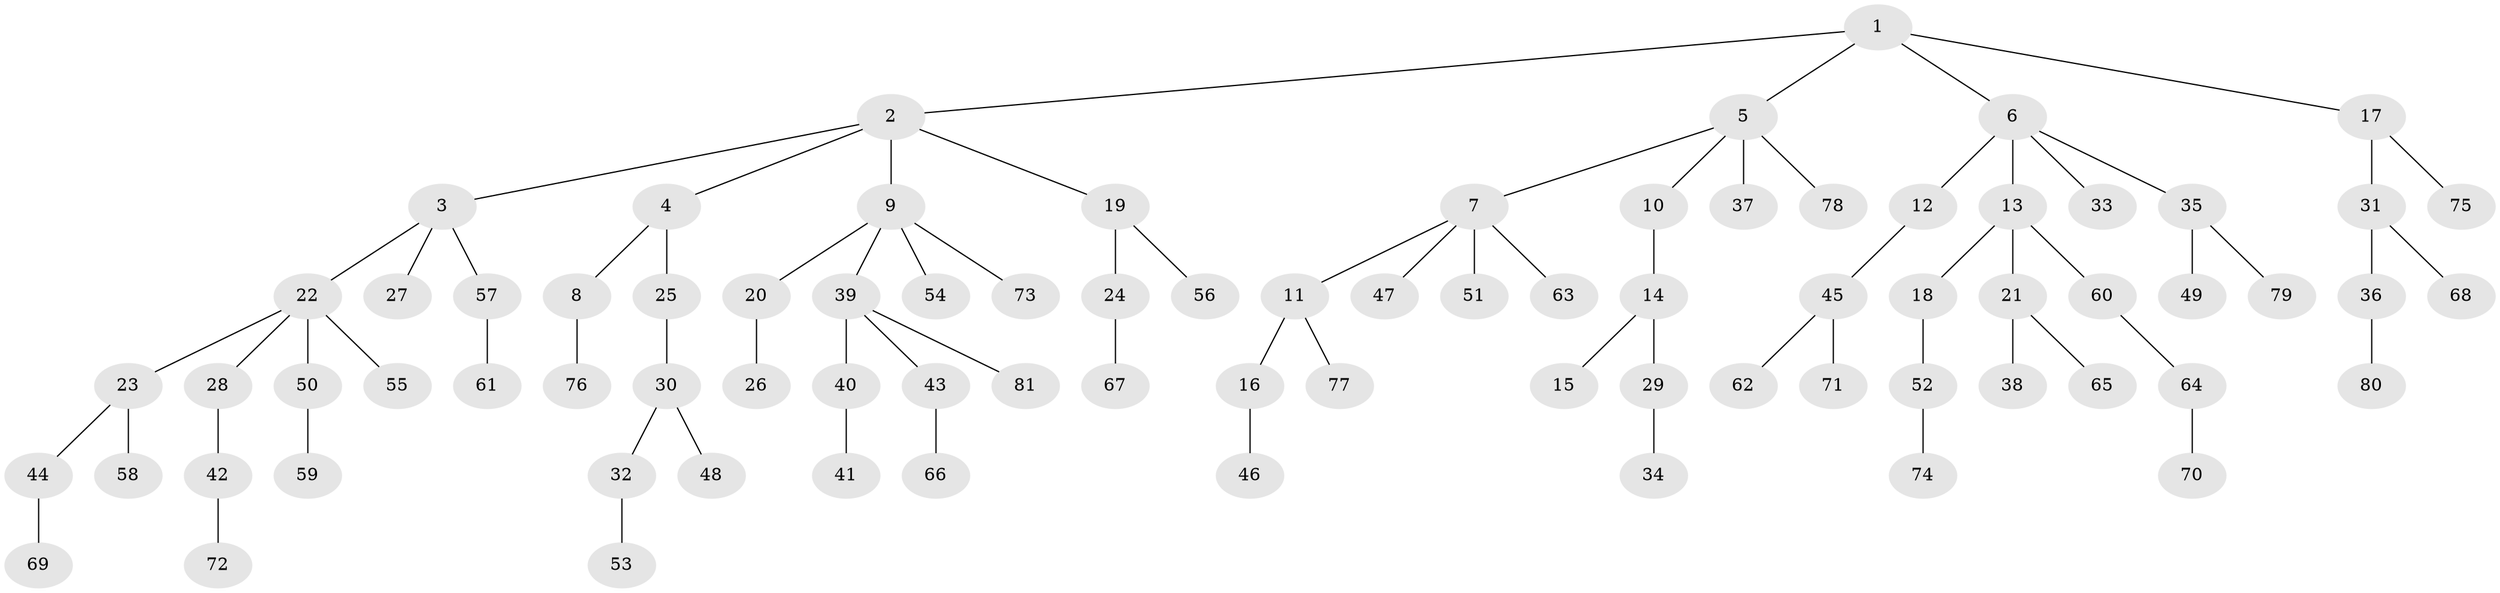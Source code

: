 // Generated by graph-tools (version 1.1) at 2025/50/03/09/25 03:50:25]
// undirected, 81 vertices, 80 edges
graph export_dot {
graph [start="1"]
  node [color=gray90,style=filled];
  1;
  2;
  3;
  4;
  5;
  6;
  7;
  8;
  9;
  10;
  11;
  12;
  13;
  14;
  15;
  16;
  17;
  18;
  19;
  20;
  21;
  22;
  23;
  24;
  25;
  26;
  27;
  28;
  29;
  30;
  31;
  32;
  33;
  34;
  35;
  36;
  37;
  38;
  39;
  40;
  41;
  42;
  43;
  44;
  45;
  46;
  47;
  48;
  49;
  50;
  51;
  52;
  53;
  54;
  55;
  56;
  57;
  58;
  59;
  60;
  61;
  62;
  63;
  64;
  65;
  66;
  67;
  68;
  69;
  70;
  71;
  72;
  73;
  74;
  75;
  76;
  77;
  78;
  79;
  80;
  81;
  1 -- 2;
  1 -- 5;
  1 -- 6;
  1 -- 17;
  2 -- 3;
  2 -- 4;
  2 -- 9;
  2 -- 19;
  3 -- 22;
  3 -- 27;
  3 -- 57;
  4 -- 8;
  4 -- 25;
  5 -- 7;
  5 -- 10;
  5 -- 37;
  5 -- 78;
  6 -- 12;
  6 -- 13;
  6 -- 33;
  6 -- 35;
  7 -- 11;
  7 -- 47;
  7 -- 51;
  7 -- 63;
  8 -- 76;
  9 -- 20;
  9 -- 39;
  9 -- 54;
  9 -- 73;
  10 -- 14;
  11 -- 16;
  11 -- 77;
  12 -- 45;
  13 -- 18;
  13 -- 21;
  13 -- 60;
  14 -- 15;
  14 -- 29;
  16 -- 46;
  17 -- 31;
  17 -- 75;
  18 -- 52;
  19 -- 24;
  19 -- 56;
  20 -- 26;
  21 -- 38;
  21 -- 65;
  22 -- 23;
  22 -- 28;
  22 -- 50;
  22 -- 55;
  23 -- 44;
  23 -- 58;
  24 -- 67;
  25 -- 30;
  28 -- 42;
  29 -- 34;
  30 -- 32;
  30 -- 48;
  31 -- 36;
  31 -- 68;
  32 -- 53;
  35 -- 49;
  35 -- 79;
  36 -- 80;
  39 -- 40;
  39 -- 43;
  39 -- 81;
  40 -- 41;
  42 -- 72;
  43 -- 66;
  44 -- 69;
  45 -- 62;
  45 -- 71;
  50 -- 59;
  52 -- 74;
  57 -- 61;
  60 -- 64;
  64 -- 70;
}
